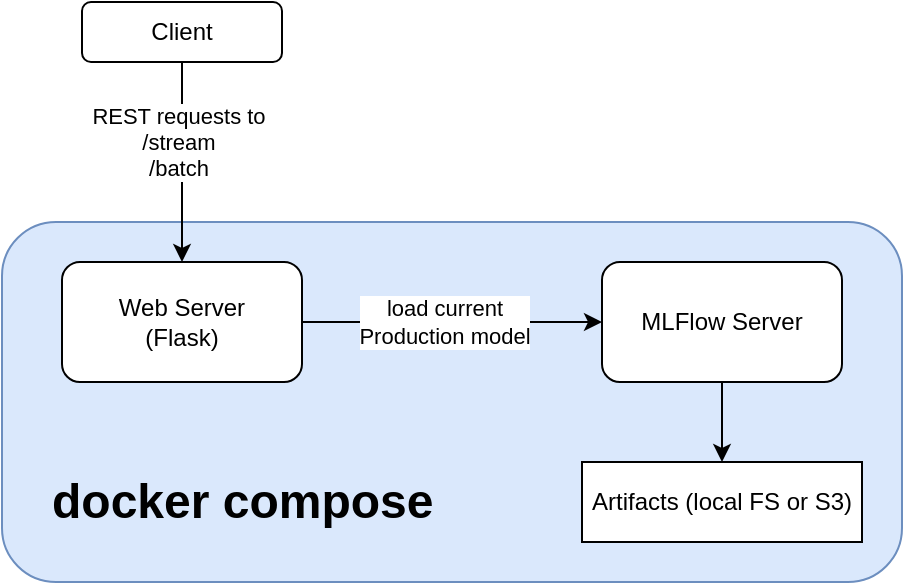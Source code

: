 <mxfile version="21.3.6" type="device">
  <diagram name="Page-1" id="TtwZJ9YMyL45LSqe0QGF">
    <mxGraphModel dx="1563" dy="596" grid="1" gridSize="10" guides="1" tooltips="1" connect="1" arrows="1" fold="1" page="1" pageScale="1" pageWidth="850" pageHeight="1100" math="0" shadow="0">
      <root>
        <mxCell id="0" />
        <mxCell id="1" parent="0" />
        <mxCell id="2fGCAzGPFohAxpp_c-tU-41" value="" style="rounded=1;whiteSpace=wrap;html=1;fillColor=#dae8fc;strokeColor=#6c8ebf;" vertex="1" parent="1">
          <mxGeometry x="220" y="170" width="450" height="180" as="geometry" />
        </mxCell>
        <mxCell id="2fGCAzGPFohAxpp_c-tU-43" style="edgeStyle=orthogonalEdgeStyle;rounded=0;orthogonalLoop=1;jettySize=auto;html=1;" edge="1" parent="1" source="2fGCAzGPFohAxpp_c-tU-34" target="2fGCAzGPFohAxpp_c-tU-35">
          <mxGeometry relative="1" as="geometry" />
        </mxCell>
        <mxCell id="2fGCAzGPFohAxpp_c-tU-44" value="&lt;div&gt;REST requests to&lt;/div&gt;&lt;div&gt;/stream&lt;/div&gt;&lt;div&gt;/batch&lt;br&gt;&lt;/div&gt;" style="edgeLabel;html=1;align=center;verticalAlign=middle;resizable=0;points=[];" vertex="1" connectable="0" parent="2fGCAzGPFohAxpp_c-tU-43">
          <mxGeometry x="-0.344" y="-2" relative="1" as="geometry">
            <mxPoint y="7" as="offset" />
          </mxGeometry>
        </mxCell>
        <mxCell id="2fGCAzGPFohAxpp_c-tU-34" value="Client" style="rounded=1;whiteSpace=wrap;html=1;" vertex="1" parent="1">
          <mxGeometry x="260" y="60" width="100" height="30" as="geometry" />
        </mxCell>
        <mxCell id="2fGCAzGPFohAxpp_c-tU-38" style="edgeStyle=orthogonalEdgeStyle;rounded=0;orthogonalLoop=1;jettySize=auto;html=1;" edge="1" parent="1" source="2fGCAzGPFohAxpp_c-tU-35" target="2fGCAzGPFohAxpp_c-tU-36">
          <mxGeometry relative="1" as="geometry" />
        </mxCell>
        <mxCell id="2fGCAzGPFohAxpp_c-tU-39" value="&lt;div&gt;load current &lt;br&gt;&lt;/div&gt;&lt;div&gt;Production model&lt;/div&gt;" style="edgeLabel;html=1;align=center;verticalAlign=middle;resizable=0;points=[];" vertex="1" connectable="0" parent="2fGCAzGPFohAxpp_c-tU-38">
          <mxGeometry x="-0.326" y="3" relative="1" as="geometry">
            <mxPoint x="20" y="3" as="offset" />
          </mxGeometry>
        </mxCell>
        <mxCell id="2fGCAzGPFohAxpp_c-tU-35" value="&lt;div&gt;Web Server&lt;/div&gt;&lt;div&gt;(Flask)&lt;br&gt;&lt;/div&gt;" style="rounded=1;whiteSpace=wrap;html=1;" vertex="1" parent="1">
          <mxGeometry x="250" y="190" width="120" height="60" as="geometry" />
        </mxCell>
        <mxCell id="2fGCAzGPFohAxpp_c-tU-40" style="edgeStyle=orthogonalEdgeStyle;rounded=0;orthogonalLoop=1;jettySize=auto;html=1;entryX=0.5;entryY=0;entryDx=0;entryDy=0;" edge="1" parent="1" source="2fGCAzGPFohAxpp_c-tU-36" target="2fGCAzGPFohAxpp_c-tU-37">
          <mxGeometry relative="1" as="geometry" />
        </mxCell>
        <mxCell id="2fGCAzGPFohAxpp_c-tU-36" value="MLFlow Server" style="rounded=1;whiteSpace=wrap;html=1;" vertex="1" parent="1">
          <mxGeometry x="520" y="190" width="120" height="60" as="geometry" />
        </mxCell>
        <mxCell id="2fGCAzGPFohAxpp_c-tU-37" value="Artifacts (local FS or S3)" style="rounded=0;whiteSpace=wrap;html=1;" vertex="1" parent="1">
          <mxGeometry x="510" y="290" width="140" height="40" as="geometry" />
        </mxCell>
        <mxCell id="2fGCAzGPFohAxpp_c-tU-42" value="&lt;h1&gt;docker compose&lt;br&gt;&lt;/h1&gt;" style="text;html=1;strokeColor=none;fillColor=none;spacing=5;spacingTop=-20;whiteSpace=wrap;overflow=hidden;rounded=0;" vertex="1" parent="1">
          <mxGeometry x="240" y="290" width="220" height="50" as="geometry" />
        </mxCell>
      </root>
    </mxGraphModel>
  </diagram>
</mxfile>
